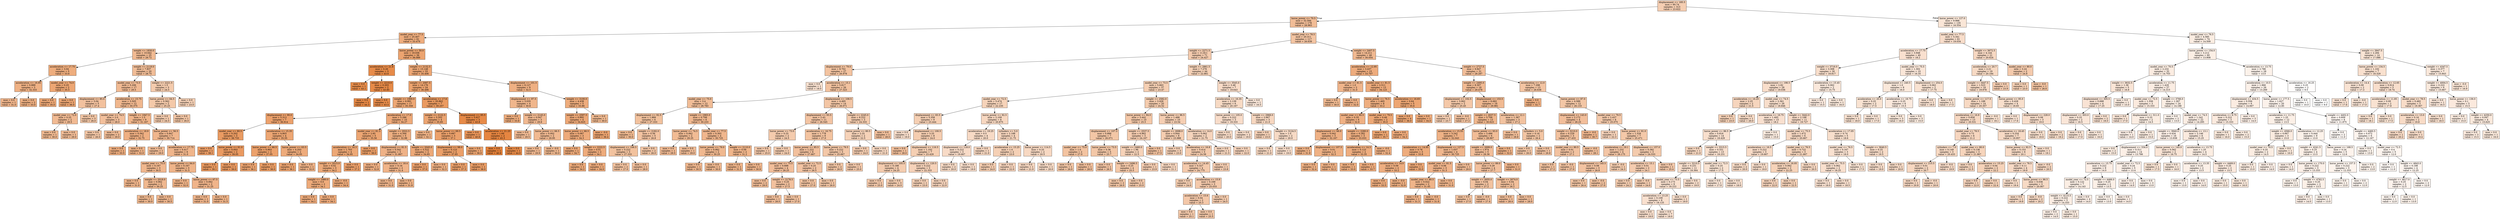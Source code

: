 digraph Tree {
node [shape=box, style="filled", color="black"] ;
0 [label="displacement <= 185.5\nmse = 60.74\nsamples = 313\nvalue = 23.622", fillcolor="#f5ceb2"] ;
1 [label="horse_power <= 70.5\nmse = 32.594\nsamples = 178\nvalue = 28.983", fillcolor="#f1bc96"] ;
0 -> 1 [labeldistance=2.5, labelangle=45, headlabel="True"] ;
2 [label="model_year <= 77.5\nmse = 25.407\nsamples = 61\nvalue = 33.479", fillcolor="#eead7e"] ;
1 -> 2 ;
3 [label="weight <= 1830.0\nmse = 10.642\nsamples = 25\nvalue = 29.72", fillcolor="#f1ba92"] ;
2 -> 3 ;
4 [label="acceleration <= 17.75\nmse = 3.04\nsamples = 5\nvalue = 33.6", fillcolor="#eead7d"] ;
3 -> 4 ;
5 [label="acceleration <= 16.95\nmse = 0.889\nsamples = 3\nvalue = 32.333", fillcolor="#efb184"] ;
4 -> 5 ;
6 [label="mse = 0.0\nsamples = 1\nvalue = 31.0", fillcolor="#f0b58b"] ;
5 -> 6 ;
7 [label="mse = 0.0\nsamples = 2\nvalue = 33.0", fillcolor="#eeaf81"] ;
5 -> 7 ;
8 [label="model_year <= 74.0\nmse = 0.25\nsamples = 2\nvalue = 35.5", fillcolor="#eda673"] ;
4 -> 8 ;
9 [label="mse = 0.0\nsamples = 1\nvalue = 35.0", fillcolor="#eda876"] ;
8 -> 9 ;
10 [label="mse = 0.0\nsamples = 1\nvalue = 36.0", fillcolor="#eca571"] ;
8 -> 10 ;
11 [label="weight <= 2119.0\nmse = 7.837\nsamples = 20\nvalue = 28.75", fillcolor="#f1bd97"] ;
3 -> 11 ;
12 [label="model_year <= 73.5\nmse = 5.206\nsamples = 17\nvalue = 29.5", fillcolor="#f1ba93"] ;
11 -> 12 ;
13 [label="displacement <= 85.0\nmse = 3.04\nsamples = 5\nvalue = 27.4", fillcolor="#f2c19e"] ;
12 -> 13 ;
14 [label="model_year <= 72.0\nmse = 0.25\nsamples = 2\nvalue = 29.5", fillcolor="#f1ba93"] ;
13 -> 14 ;
15 [label="mse = 0.0\nsamples = 1\nvalue = 30.0", fillcolor="#f0b990"] ;
14 -> 15 ;
16 [label="mse = 0.0\nsamples = 1\nvalue = 29.0", fillcolor="#f1bc96"] ;
14 -> 16 ;
17 [label="mse = 0.0\nsamples = 3\nvalue = 26.0", fillcolor="#f3c6a5"] ;
13 -> 17 ;
18 [label="acceleration <= 15.75\nmse = 3.505\nsamples = 12\nvalue = 30.375", fillcolor="#f0b78e"] ;
12 -> 18 ;
19 [label="model_year <= 74.5\nmse = 2.0\nsamples = 3\nvalue = 28.0", fillcolor="#f2bf9b"] ;
18 -> 19 ;
20 [label="mse = 0.0\nsamples = 1\nvalue = 26.0", fillcolor="#f3c6a5"] ;
19 -> 20 ;
21 [label="mse = 0.0\nsamples = 2\nvalue = 29.0", fillcolor="#f1bc96"] ;
19 -> 21 ;
22 [label="weight <= 1947.5\nmse = 1.5\nsamples = 9\nvalue = 31.167", fillcolor="#f0b58a"] ;
18 -> 22 ;
23 [label="acceleration <= 18.9\nmse = 0.562\nsamples = 2\nvalue = 32.75", fillcolor="#efaf82"] ;
22 -> 23 ;
24 [label="mse = 0.0\nsamples = 1\nvalue = 33.5", fillcolor="#eead7e"] ;
23 -> 24 ;
25 [label="mse = 0.0\nsamples = 1\nvalue = 32.0", fillcolor="#efb286"] ;
23 -> 25 ;
26 [label="horse_power <= 56.5\nmse = 0.847\nsamples = 7\nvalue = 30.714", fillcolor="#f0b68d"] ;
22 -> 26 ;
27 [label="mse = 0.0\nsamples = 1\nvalue = 29.0", fillcolor="#f1bc96"] ;
26 -> 27 ;
28 [label="acceleration <= 17.75\nmse = 0.417\nsamples = 6\nvalue = 31.0", fillcolor="#f0b58b"] ;
26 -> 28 ;
29 [label="model_year <= 75.5\nmse = 0.167\nsamples = 3\nvalue = 30.5", fillcolor="#f0b78e"] ;
28 -> 29 ;
30 [label="mse = 0.0\nsamples = 1\nvalue = 31.0", fillcolor="#f0b58b"] ;
29 -> 30 ;
31 [label="weight <= 2018.0\nmse = 0.062\nsamples = 2\nvalue = 30.25", fillcolor="#f0b88f"] ;
29 -> 31 ;
32 [label="mse = 0.0\nsamples = 1\nvalue = 30.0", fillcolor="#f0b990"] ;
31 -> 32 ;
33 [label="mse = 0.0\nsamples = 1\nvalue = 30.5", fillcolor="#f0b78e"] ;
31 -> 33 ;
34 [label="horse_power <= 64.0\nmse = 0.167\nsamples = 3\nvalue = 31.5", fillcolor="#efb489"] ;
28 -> 34 ;
35 [label="mse = 0.0\nsamples = 1\nvalue = 32.0", fillcolor="#efb286"] ;
34 -> 35 ;
36 [label="horse_power <= 67.5\nmse = 0.062\nsamples = 2\nvalue = 31.25", fillcolor="#f0b48a"] ;
34 -> 36 ;
37 [label="mse = 0.0\nsamples = 1\nvalue = 31.0", fillcolor="#f0b58b"] ;
36 -> 37 ;
38 [label="mse = 0.0\nsamples = 1\nvalue = 31.5", fillcolor="#efb489"] ;
36 -> 38 ;
39 [label="weight <= 2221.5\nmse = 1.5\nsamples = 3\nvalue = 24.5", fillcolor="#f4cbad"] ;
11 -> 39 ;
40 [label="horse_power <= 64.5\nmse = 0.562\nsamples = 2\nvalue = 25.25", fillcolor="#f4c9a9"] ;
39 -> 40 ;
41 [label="mse = 0.0\nsamples = 1\nvalue = 24.5", fillcolor="#f4cbad"] ;
40 -> 41 ;
42 [label="mse = 0.0\nsamples = 1\nvalue = 26.0", fillcolor="#f3c6a5"] ;
40 -> 42 ;
43 [label="mse = 0.0\nsamples = 1\nvalue = 23.0", fillcolor="#f5d0b5"] ;
39 -> 43 ;
44 [label="horse_power <= 50.0\nmse = 19.036\nsamples = 36\nvalue = 36.089", fillcolor="#eca470"] ;
2 -> 44 ;
45 [label="acceleration <= 21.6\nmse = 0.26\nsamples = 3\nvalue = 43.6", fillcolor="#e78b49"] ;
44 -> 45 ;
46 [label="mse = 0.0\nsamples = 1\nvalue = 43.1", fillcolor="#e78d4b"] ;
45 -> 46 ;
47 [label="weight <= 2210.0\nmse = 0.203\nsamples = 2\nvalue = 43.85", fillcolor="#e78a47"] ;
45 -> 47 ;
48 [label="mse = 0.0\nsamples = 1\nvalue = 44.3", fillcolor="#e78945"] ;
47 -> 48 ;
49 [label="mse = 0.0\nsamples = 1\nvalue = 43.4", fillcolor="#e78c4a"] ;
47 -> 49 ;
50 [label="weight <= 2132.5\nmse = 15.148\nsamples = 33\nvalue = 35.406", fillcolor="#eda774"] ;
44 -> 50 ;
51 [label="weight <= 2087.5\nmse = 14.176\nsamples = 24\nvalue = 36.496", fillcolor="#eca36e"] ;
50 -> 51 ;
52 [label="weight <= 1969.0\nmse = 6.991\nsamples = 17\nvalue = 35.359", fillcolor="#eda774"] ;
51 -> 52 ;
53 [label="displacement <= 90.0\nmse = 5.313\nsamples = 7\nvalue = 36.914", fillcolor="#eca16c"] ;
52 -> 53 ;
54 [label="model_year <= 80.5\nmse = 0.202\nsamples = 3\nvalue = 38.733", fillcolor="#ea9b62"] ;
53 -> 54 ;
55 [label="mse = 0.0\nsamples = 1\nvalue = 38.1", fillcolor="#eb9d66"] ;
54 -> 55 ;
56 [label="horse_power <= 61.0\nmse = 0.003\nsamples = 2\nvalue = 39.05", fillcolor="#ea9a61"] ;
54 -> 56 ;
57 [label="mse = 0.0\nsamples = 1\nvalue = 39.1", fillcolor="#ea9a60"] ;
56 -> 57 ;
58 [label="mse = 0.0\nsamples = 1\nvalue = 39.0", fillcolor="#ea9a61"] ;
56 -> 58 ;
59 [label="acceleration <= 15.35\nmse = 4.803\nsamples = 4\nvalue = 35.55", fillcolor="#eda673"] ;
53 -> 59 ;
60 [label="horse_power <= 66.5\nmse = 0.903\nsamples = 2\nvalue = 37.05", fillcolor="#eca16b"] ;
59 -> 60 ;
61 [label="mse = 0.0\nsamples = 1\nvalue = 36.1", fillcolor="#eca470"] ;
60 -> 61 ;
62 [label="mse = 0.0\nsamples = 1\nvalue = 38.0", fillcolor="#eb9e66"] ;
60 -> 62 ;
63 [label="horse_power <= 63.5\nmse = 4.203\nsamples = 2\nvalue = 34.05", fillcolor="#eeab7b"] ;
59 -> 63 ;
64 [label="mse = 0.0\nsamples = 1\nvalue = 36.1", fillcolor="#eca470"] ;
63 -> 64 ;
65 [label="mse = 0.0\nsamples = 1\nvalue = 32.0", fillcolor="#efb286"] ;
63 -> 65 ;
66 [label="acceleration <= 17.0\nmse = 5.286\nsamples = 10\nvalue = 34.27", fillcolor="#eeaa7a"] ;
52 -> 66 ;
67 [label="model_year <= 81.5\nmse = 2.85\nsamples = 5\nvalue = 35.56", fillcolor="#eda673"] ;
66 -> 67 ;
68 [label="acceleration <= 16.3\nmse = 1.703\nsamples = 4\nvalue = 34.95", fillcolor="#eda876"] ;
67 -> 68 ;
69 [label="weight <= 2015.0\nmse = 0.02\nsamples = 3\nvalue = 34.2", fillcolor="#eeab7a"] ;
68 -> 69 ;
70 [label="weight <= 1980.0\nmse = 0.0\nsamples = 2\nvalue = 34.1", fillcolor="#eeab7b"] ;
69 -> 70 ;
71 [label="mse = 0.0\nsamples = 1\nvalue = 34.1", fillcolor="#eeab7b"] ;
70 -> 71 ;
72 [label="mse = 0.0\nsamples = 1\nvalue = 34.1", fillcolor="#eeab7b"] ;
70 -> 72 ;
73 [label="mse = -0.0\nsamples = 1\nvalue = 34.4", fillcolor="#edaa79"] ;
69 -> 73 ;
74 [label="mse = 0.0\nsamples = 1\nvalue = 37.2", fillcolor="#eca06a"] ;
68 -> 74 ;
75 [label="mse = 0.0\nsamples = 1\nvalue = 38.0", fillcolor="#eb9e66"] ;
67 -> 75 ;
76 [label="weight <= 2022.5\nmse = 4.394\nsamples = 5\nvalue = 32.98", fillcolor="#eeaf81"] ;
66 -> 76 ;
77 [label="displacement <= 81.5\nmse = 0.542\nsamples = 3\nvalue = 31.867", fillcolor="#efb287"] ;
76 -> 77 ;
78 [label="mse = 0.0\nsamples = 1\nvalue = 32.8", fillcolor="#efaf82"] ;
77 -> 78 ;
79 [label="acceleration <= 18.4\nmse = 0.16\nsamples = 2\nvalue = 31.4", fillcolor="#f0b489"] ;
77 -> 79 ;
80 [label="mse = 0.0\nsamples = 1\nvalue = 31.0", fillcolor="#f0b58b"] ;
79 -> 80 ;
81 [label="mse = 0.0\nsamples = 1\nvalue = 31.8", fillcolor="#efb387"] ;
79 -> 81 ;
82 [label="weight <= 2045.0\nmse = 5.522\nsamples = 2\nvalue = 34.65", fillcolor="#eda978"] ;
76 -> 82 ;
83 [label="mse = 0.0\nsamples = 1\nvalue = 37.0", fillcolor="#eca16c"] ;
82 -> 83 ;
84 [label="mse = 0.0\nsamples = 1\nvalue = 32.3", fillcolor="#efb184"] ;
82 -> 84 ;
85 [label="acceleration <= 17.6\nmse = 20.862\nsamples = 7\nvalue = 39.257", fillcolor="#ea9a60"] ;
51 -> 85 ;
86 [label="weight <= 2122.5\nmse = 5.202\nsamples = 4\nvalue = 35.85", fillcolor="#eca572"] ;
85 -> 86 ;
87 [label="mse = 0.0\nsamples = 1\nvalue = 32.1", fillcolor="#efb285"] ;
86 -> 87 ;
88 [label="horse_power <= 69.5\nmse = 0.687\nsamples = 3\nvalue = 37.1", fillcolor="#eca16b"] ;
86 -> 88 ;
89 [label="displacement <= 98.0\nmse = 0.123\nsamples = 2\nvalue = 37.65", fillcolor="#eb9f68"] ;
88 -> 89 ;
90 [label="mse = 0.0\nsamples = 1\nvalue = 37.3", fillcolor="#eba06a"] ;
89 -> 90 ;
91 [label="mse = 0.0\nsamples = 1\nvalue = 38.0", fillcolor="#eb9e66"] ;
89 -> 91 ;
92 [label="mse = 0.0\nsamples = 1\nvalue = 36.0", fillcolor="#eca571"] ;
88 -> 92 ;
93 [label="displacement <= 85.5\nmse = 5.627\nsamples = 3\nvalue = 43.8", fillcolor="#e78a48"] ;
85 -> 93 ;
94 [label="mse = 0.0\nsamples = 1\nvalue = 40.8", fillcolor="#e99458"] ;
93 -> 94 ;
95 [label="acceleration <= 21.25\nmse = 1.69\nsamples = 2\nvalue = 45.3", fillcolor="#e68540"] ;
93 -> 95 ;
96 [label="mse = 0.0\nsamples = 1\nvalue = 46.6", fillcolor="#e58139"] ;
95 -> 96 ;
97 [label="mse = 0.0\nsamples = 1\nvalue = 44.0", fillcolor="#e78a47"] ;
95 -> 97 ;
98 [label="displacement <= 101.5\nmse = 6.127\nsamples = 9\nvalue = 32.5", fillcolor="#efb083"] ;
50 -> 98 ;
99 [label="displacement <= 97.5\nmse = 3.035\nsamples = 4\nvalue = 30.8", fillcolor="#f0b68c"] ;
98 -> 99 ;
100 [label="mse = 0.0\nsamples = 1\nvalue = 33.8", fillcolor="#eeac7c"] ;
99 -> 100 ;
101 [label="weight <= 2145.0\nmse = 0.047\nsamples = 3\nvalue = 29.8", fillcolor="#f1b991"] ;
99 -> 101 ;
102 [label="mse = 0.0\nsamples = 1\nvalue = 29.5", fillcolor="#f1ba93"] ;
101 -> 102 ;
103 [label="horse_power <= 66.5\nmse = 0.002\nsamples = 2\nvalue = 29.95", fillcolor="#f1b991"] ;
101 -> 103 ;
104 [label="mse = 0.0\nsamples = 1\nvalue = 29.9", fillcolor="#f1b991"] ;
103 -> 104 ;
105 [label="mse = -0.0\nsamples = 1\nvalue = 30.0", fillcolor="#f0b990"] ;
103 -> 105 ;
106 [label="weight <= 3100.0\nmse = 4.438\nsamples = 5\nvalue = 33.86", fillcolor="#eeac7c"] ;
98 -> 106 ;
107 [label="weight <= 2597.5\nmse = 0.892\nsamples = 4\nvalue = 34.825", fillcolor="#eda877"] ;
106 -> 107 ;
108 [label="horse_power <= 66.5\nmse = 0.087\nsamples = 3\nvalue = 34.3", fillcolor="#eeaa7a"] ;
107 -> 108 ;
109 [label="mse = 0.0\nsamples = 1\nvalue = 34.7", fillcolor="#eda978"] ;
108 -> 109 ;
110 [label="weight <= 2222.5\nmse = 0.01\nsamples = 2\nvalue = 34.1", fillcolor="#eeab7b"] ;
108 -> 110 ;
111 [label="mse = 0.0\nsamples = 1\nvalue = 34.2", fillcolor="#eeab7a"] ;
110 -> 111 ;
112 [label="mse = 0.0\nsamples = 1\nvalue = 34.0", fillcolor="#eeab7b"] ;
110 -> 112 ;
113 [label="mse = -0.0\nsamples = 1\nvalue = 36.4", fillcolor="#eca36f"] ;
107 -> 113 ;
114 [label="mse = 0.0\nsamples = 1\nvalue = 30.0", fillcolor="#f0b990"] ;
106 -> 114 ;
115 [label="model_year <= 78.5\nmse = 20.311\nsamples = 117\nvalue = 26.639", fillcolor="#f3c4a2"] ;
1 -> 115 ;
116 [label="weight <= 2271.5\nmse = 11.811\nsamples = 71\nvalue = 24.427", fillcolor="#f4cbae"] ;
115 -> 116 ;
117 [label="displacement <= 79.0\nmse = 8.702\nsamples = 27\nvalue = 26.978", fillcolor="#f3c3a0"] ;
116 -> 117 ;
118 [label="mse = 0.0\nsamples = 1\nvalue = 18.0", fillcolor="#f9e1d0"] ;
117 -> 118 ;
119 [label="acceleration <= 15.1\nmse = 5.817\nsamples = 26\nvalue = 27.323", fillcolor="#f2c29f"] ;
117 -> 119 ;
120 [label="model_year <= 75.0\nmse = 3.4\nsamples = 12\nvalue = 28.783", fillcolor="#f1bd97"] ;
119 -> 120 ;
121 [label="displacement <= 92.5\nmse = 1.889\nsamples = 6\nvalue = 27.333", fillcolor="#f2c29e"] ;
120 -> 121 ;
122 [label="mse = 0.0\nsamples = 1\nvalue = 30.0", fillcolor="#f0b990"] ;
121 -> 122 ;
123 [label="weight <= 2182.0\nmse = 0.56\nsamples = 5\nvalue = 26.8", fillcolor="#f3c3a1"] ;
121 -> 123 ;
124 [label="displacement <= 106.5\nmse = 0.222\nsamples = 3\nvalue = 27.333", fillcolor="#f2c29e"] ;
123 -> 124 ;
125 [label="mse = 0.0\nsamples = 2\nvalue = 27.0", fillcolor="#f3c3a0"] ;
124 -> 125 ;
126 [label="mse = 0.0\nsamples = 1\nvalue = 28.0", fillcolor="#f2bf9b"] ;
124 -> 126 ;
127 [label="mse = 0.0\nsamples = 2\nvalue = 26.0", fillcolor="#f3c6a5"] ;
123 -> 127 ;
128 [label="weight <= 1965.0\nmse = 0.706\nsamples = 6\nvalue = 30.233", fillcolor="#f0b88f"] ;
120 -> 128 ;
129 [label="horse_power <= 74.5\nmse = 0.062\nsamples = 2\nvalue = 29.25", fillcolor="#f1bb94"] ;
128 -> 129 ;
130 [label="mse = 0.0\nsamples = 1\nvalue = 29.5", fillcolor="#f1ba93"] ;
129 -> 130 ;
131 [label="mse = 0.0\nsamples = 1\nvalue = 29.0", fillcolor="#f1bc96"] ;
129 -> 131 ;
132 [label="model_year <= 77.5\nmse = 0.302\nsamples = 4\nvalue = 30.725", fillcolor="#f0b68d"] ;
128 -> 132 ;
133 [label="horse_power <= 79.0\nmse = 0.062\nsamples = 2\nvalue = 30.25", fillcolor="#f0b88f"] ;
132 -> 133 ;
134 [label="mse = 0.0\nsamples = 1\nvalue = 30.5", fillcolor="#f0b78e"] ;
133 -> 134 ;
135 [label="mse = 0.0\nsamples = 1\nvalue = 30.0", fillcolor="#f0b990"] ;
133 -> 135 ;
136 [label="weight <= 2110.0\nmse = 0.09\nsamples = 2\nvalue = 31.2", fillcolor="#f0b58a"] ;
132 -> 136 ;
137 [label="mse = 0.0\nsamples = 1\nvalue = 31.5", fillcolor="#efb489"] ;
136 -> 137 ;
138 [label="mse = 0.0\nsamples = 1\nvalue = 30.9", fillcolor="#f0b68c"] ;
136 -> 138 ;
139 [label="displacement <= 108.5\nmse = 4.495\nsamples = 14\nvalue = 26.071", fillcolor="#f3c6a5"] ;
119 -> 139 ;
140 [label="displacement <= 93.5\nmse = 2.43\nsamples = 11\nvalue = 26.545", fillcolor="#f3c4a3"] ;
139 -> 140 ;
141 [label="horse_power <= 73.0\nmse = 0.25\nsamples = 2\nvalue = 24.5", fillcolor="#f4cbad"] ;
140 -> 141 ;
142 [label="mse = 0.0\nsamples = 1\nvalue = 25.0", fillcolor="#f4c9ab"] ;
141 -> 142 ;
143 [label="mse = 0.0\nsamples = 1\nvalue = 24.0", fillcolor="#f5cdb0"] ;
141 -> 143 ;
144 [label="acceleration <= 16.75\nmse = 1.778\nsamples = 9\nvalue = 27.0", fillcolor="#f3c3a0"] ;
140 -> 144 ;
145 [label="horse_power <= 85.5\nmse = 1.222\nsamples = 6\nvalue = 27.667", fillcolor="#f2c09d"] ;
144 -> 145 ;
146 [label="model_year <= 75.5\nmse = 0.688\nsamples = 4\nvalue = 28.25", fillcolor="#f2be9a"] ;
145 -> 146 ;
147 [label="mse = 0.0\nsamples = 2\nvalue = 29.0", fillcolor="#f1bc96"] ;
146 -> 147 ;
148 [label="weight <= 2178.5\nmse = 0.25\nsamples = 2\nvalue = 27.5", fillcolor="#f2c19e"] ;
146 -> 148 ;
149 [label="mse = 0.0\nsamples = 1\nvalue = 28.0", fillcolor="#f2bf9b"] ;
148 -> 149 ;
150 [label="mse = 0.0\nsamples = 1\nvalue = 27.0", fillcolor="#f3c3a0"] ;
148 -> 150 ;
151 [label="model_year <= 72.5\nmse = 0.25\nsamples = 2\nvalue = 26.5", fillcolor="#f3c4a3"] ;
145 -> 151 ;
152 [label="mse = 0.0\nsamples = 1\nvalue = 27.0", fillcolor="#f3c3a0"] ;
151 -> 152 ;
153 [label="mse = 0.0\nsamples = 1\nvalue = 26.0", fillcolor="#f3c6a5"] ;
151 -> 153 ;
154 [label="horse_power <= 79.5\nmse = 0.222\nsamples = 3\nvalue = 25.667", fillcolor="#f3c7a7"] ;
144 -> 154 ;
155 [label="mse = 0.0\nsamples = 2\nvalue = 26.0", fillcolor="#f3c6a5"] ;
154 -> 155 ;
156 [label="mse = 0.0\nsamples = 1\nvalue = 25.0", fillcolor="#f4c9ab"] ;
154 -> 156 ;
157 [label="weight <= 2245.0\nmse = 8.222\nsamples = 3\nvalue = 24.333", fillcolor="#f4ccae"] ;
139 -> 157 ;
158 [label="horse_power <= 80.5\nmse = 2.25\nsamples = 2\nvalue = 22.5", fillcolor="#f6d2b8"] ;
157 -> 158 ;
159 [label="mse = 0.0\nsamples = 1\nvalue = 24.0", fillcolor="#f5cdb0"] ;
158 -> 159 ;
160 [label="mse = 0.0\nsamples = 1\nvalue = 21.0", fillcolor="#f7d7c0"] ;
158 -> 160 ;
161 [label="mse = 0.0\nsamples = 1\nvalue = 28.0", fillcolor="#f2bf9b"] ;
157 -> 161 ;
162 [label="weight <= 2861.5\nmse = 7.276\nsamples = 44\nvalue = 22.861", fillcolor="#f5d1b6"] ;
116 -> 162 ;
163 [label="model_year <= 73.5\nmse = 5.663\nsamples = 37\nvalue = 23.47", fillcolor="#f5cfb3"] ;
162 -> 163 ;
164 [label="model_year <= 72.5\nmse = 5.474\nsamples = 17\nvalue = 22.235", fillcolor="#f6d3b9"] ;
163 -> 164 ;
165 [label="displacement <= 83.5\nmse = 5.358\nsamples = 9\nvalue = 23.444", fillcolor="#f5cfb3"] ;
164 -> 165 ;
166 [label="mse = 0.0\nsamples = 1\nvalue = 19.0", fillcolor="#f8ddca"] ;
165 -> 166 ;
167 [label="displacement <= 100.5\nmse = 3.25\nsamples = 8\nvalue = 24.0", fillcolor="#f5cdb0"] ;
165 -> 167 ;
168 [label="mse = 0.0\nsamples = 1\nvalue = 28.0", fillcolor="#f2bf9b"] ;
167 -> 168 ;
169 [label="displacement <= 116.5\nmse = 1.102\nsamples = 7\nvalue = 23.429", fillcolor="#f5cfb3"] ;
167 -> 169 ;
170 [label="displacement <= 105.5\nmse = 0.188\nsamples = 4\nvalue = 24.25", fillcolor="#f4ccaf"] ;
169 -> 170 ;
171 [label="mse = 0.0\nsamples = 1\nvalue = 25.0", fillcolor="#f4c9ab"] ;
170 -> 171 ;
172 [label="mse = 0.0\nsamples = 3\nvalue = 24.0", fillcolor="#f5cdb0"] ;
170 -> 172 ;
173 [label="displacement <= 120.5\nmse = 0.222\nsamples = 3\nvalue = 22.333", fillcolor="#f6d2b9"] ;
169 -> 173 ;
174 [label="mse = 0.0\nsamples = 1\nvalue = 23.0", fillcolor="#f5d0b5"] ;
173 -> 174 ;
175 [label="mse = 0.0\nsamples = 2\nvalue = 22.0", fillcolor="#f6d3bb"] ;
173 -> 175 ;
176 [label="horse_power <= 92.5\nmse = 2.109\nsamples = 8\nvalue = 20.875", fillcolor="#f7d7c0"] ;
164 -> 176 ;
177 [label="acceleration <= 19.25\nmse = 0.5\nsamples = 4\nvalue = 20.0", fillcolor="#f7dac5"] ;
176 -> 177 ;
178 [label="displacement <= 118.0\nmse = 0.222\nsamples = 3\nvalue = 19.667", fillcolor="#f8dbc7"] ;
177 -> 178 ;
179 [label="mse = 0.0\nsamples = 2\nvalue = 20.0", fillcolor="#f7dac5"] ;
178 -> 179 ;
180 [label="mse = 0.0\nsamples = 1\nvalue = 19.0", fillcolor="#f8ddca"] ;
178 -> 180 ;
181 [label="mse = 0.0\nsamples = 1\nvalue = 21.0", fillcolor="#f7d7c0"] ;
177 -> 181 ;
182 [label="cylinders <= 5.0\nmse = 2.188\nsamples = 4\nvalue = 21.75", fillcolor="#f6d4bc"] ;
176 -> 182 ;
183 [label="acceleration <= 15.25\nmse = 1.0\nsamples = 2\nvalue = 23.0", fillcolor="#f5d0b5"] ;
182 -> 183 ;
184 [label="mse = 0.0\nsamples = 1\nvalue = 24.0", fillcolor="#f5cdb0"] ;
183 -> 184 ;
185 [label="mse = 0.0\nsamples = 1\nvalue = 22.0", fillcolor="#f6d3bb"] ;
183 -> 185 ;
186 [label="horse_power <= 114.5\nmse = 0.25\nsamples = 2\nvalue = 20.5", fillcolor="#f7d8c2"] ;
182 -> 186 ;
187 [label="mse = 0.0\nsamples = 1\nvalue = 21.0", fillcolor="#f7d7c0"] ;
186 -> 187 ;
188 [label="mse = 0.0\nsamples = 1\nvalue = 20.0", fillcolor="#f7dac5"] ;
186 -> 188 ;
189 [label="weight <= 2582.0\nmse = 3.426\nsamples = 20\nvalue = 24.52", fillcolor="#f4cbad"] ;
163 -> 189 ;
190 [label="horse_power <= 94.0\nmse = 3.442\nsamples = 10\nvalue = 25.5", fillcolor="#f4c8a8"] ;
189 -> 190 ;
191 [label="displacement <= 107.5\nmse = 0.888\nsamples = 7\nvalue = 26.071", fillcolor="#f3c6a5"] ;
190 -> 191 ;
192 [label="model_year <= 75.0\nmse = 1.0\nsamples = 2\nvalue = 27.0", fillcolor="#f3c3a0"] ;
191 -> 192 ;
193 [label="mse = 0.0\nsamples = 1\nvalue = 26.0", fillcolor="#f3c6a5"] ;
192 -> 193 ;
194 [label="mse = 0.0\nsamples = 1\nvalue = 28.0", fillcolor="#f2bf9b"] ;
192 -> 194 ;
195 [label="horse_power <= 73.5\nmse = 0.36\nsamples = 5\nvalue = 25.7", fillcolor="#f3c7a7"] ;
191 -> 195 ;
196 [label="mse = 0.0\nsamples = 1\nvalue = 26.5", fillcolor="#f3c4a3"] ;
195 -> 196 ;
197 [label="weight <= 2496.5\nmse = 0.25\nsamples = 4\nvalue = 25.5", fillcolor="#f4c8a8"] ;
195 -> 197 ;
198 [label="mse = 0.0\nsamples = 2\nvalue = 26.0", fillcolor="#f3c6a5"] ;
197 -> 198 ;
199 [label="mse = 0.0\nsamples = 2\nvalue = 25.0", fillcolor="#f4c9ab"] ;
197 -> 199 ;
200 [label="weight <= 2537.5\nmse = 6.862\nsamples = 3\nvalue = 24.167", fillcolor="#f5ccaf"] ;
190 -> 200 ;
201 [label="weight <= 2460.0\nmse = 1.96\nsamples = 2\nvalue = 22.5", fillcolor="#f6d2b8"] ;
200 -> 201 ;
202 [label="mse = 0.0\nsamples = 1\nvalue = 23.9", fillcolor="#f5cdb1"] ;
201 -> 202 ;
203 [label="mse = 0.0\nsamples = 1\nvalue = 21.1", fillcolor="#f7d6bf"] ;
201 -> 203 ;
204 [label="mse = 0.0\nsamples = 1\nvalue = 27.5", fillcolor="#f2c19e"] ;
200 -> 204 ;
205 [label="horse_power <= 96.5\nmse = 1.488\nsamples = 10\nvalue = 23.54", fillcolor="#f5ceb2"] ;
189 -> 205 ;
206 [label="weight <= 2698.0\nmse = 0.844\nsamples = 8\nvalue = 23.988", fillcolor="#f5cdb0"] ;
205 -> 206 ;
207 [label="mse = 0.0\nsamples = 3\nvalue = 23.0", fillcolor="#f5d0b5"] ;
206 -> 207 ;
208 [label="acceleration <= 16.8\nmse = 0.414\nsamples = 5\nvalue = 24.58", fillcolor="#f4cbad"] ;
206 -> 208 ;
209 [label="acceleration <= 14.45\nmse = 0.327\nsamples = 4\nvalue = 24.775", fillcolor="#f4caac"] ;
208 -> 209 ;
210 [label="mse = 0.0\nsamples = 1\nvalue = 24.0", fillcolor="#f5cdb0"] ;
209 -> 210 ;
211 [label="acceleration <= 15.9\nmse = 0.169\nsamples = 3\nvalue = 25.033", fillcolor="#f4c9ab"] ;
209 -> 211 ;
212 [label="acceleration <= 15.6\nmse = 0.04\nsamples = 2\nvalue = 25.3", fillcolor="#f4c8a9"] ;
211 -> 212 ;
213 [label="mse = 0.0\nsamples = 1\nvalue = 25.1", fillcolor="#f4c9aa"] ;
212 -> 213 ;
214 [label="mse = 0.0\nsamples = 1\nvalue = 25.5", fillcolor="#f4c8a8"] ;
212 -> 214 ;
215 [label="mse = 0.0\nsamples = 1\nvalue = 24.5", fillcolor="#f4cbad"] ;
211 -> 215 ;
216 [label="mse = 0.0\nsamples = 1\nvalue = 23.8", fillcolor="#f5cdb1"] ;
208 -> 216 ;
217 [label="acceleration <= 14.0\nmse = 0.062\nsamples = 2\nvalue = 21.75", fillcolor="#f6d4bc"] ;
205 -> 217 ;
218 [label="mse = 0.0\nsamples = 1\nvalue = 21.5", fillcolor="#f6d5bd"] ;
217 -> 218 ;
219 [label="mse = 0.0\nsamples = 1\nvalue = 22.0", fillcolor="#f6d3bb"] ;
217 -> 219 ;
220 [label="weight <= 3545.0\nmse = 3.48\nsamples = 7\nvalue = 19.643", fillcolor="#f8dbc7"] ;
162 -> 220 ;
221 [label="acceleration <= 16.35\nmse = 2.139\nsamples = 6\nvalue = 20.167", fillcolor="#f7dac4"] ;
220 -> 221 ;
222 [label="horse_power <= 105.0\nmse = 0.222\nsamples = 3\nvalue = 19.333", fillcolor="#f8dcc9"] ;
221 -> 222 ;
223 [label="mse = 0.0\nsamples = 1\nvalue = 20.0", fillcolor="#f7dac5"] ;
222 -> 223 ;
224 [label="mse = 0.0\nsamples = 2\nvalue = 19.0", fillcolor="#f8ddca"] ;
222 -> 224 ;
225 [label="weight <= 2968.0\nmse = 2.667\nsamples = 3\nvalue = 21.0", fillcolor="#f7d7c0"] ;
221 -> 225 ;
226 [label="mse = 0.0\nsamples = 1\nvalue = 23.0", fillcolor="#f5d0b5"] ;
225 -> 226 ;
227 [label="weight <= 3124.5\nmse = 1.0\nsamples = 2\nvalue = 20.0", fillcolor="#f7dac5"] ;
225 -> 227 ;
228 [label="mse = 0.0\nsamples = 1\nvalue = 21.0", fillcolor="#f7d7c0"] ;
227 -> 228 ;
229 [label="mse = 0.0\nsamples = 1\nvalue = 19.0", fillcolor="#f8ddca"] ;
227 -> 229 ;
230 [label="mse = 0.0\nsamples = 1\nvalue = 16.5", fillcolor="#fae6d8"] ;
220 -> 230 ;
231 [label="weight <= 2407.5\nmse = 14.211\nsamples = 46\nvalue = 30.054", fillcolor="#f0b890"] ;
115 -> 231 ;
232 [label="acceleration <= 12.95\nmse = 3.437\nsamples = 15\nvalue = 33.707", fillcolor="#eeac7d"] ;
231 -> 232 ;
233 [label="model_year <= 81.5\nmse = 1.0\nsamples = 2\nvalue = 31.0", fillcolor="#f0b58b"] ;
232 -> 233 ;
234 [label="mse = 0.0\nsamples = 1\nvalue = 30.0", fillcolor="#f0b990"] ;
233 -> 234 ;
235 [label="mse = 0.0\nsamples = 1\nvalue = 32.0", fillcolor="#efb286"] ;
233 -> 235 ;
236 [label="model_year <= 81.5\nmse = 2.511\nsamples = 13\nvalue = 34.123", fillcolor="#eeab7b"] ;
232 -> 236 ;
237 [label="horse_power <= 76.5\nmse = 1.465\nsamples = 8\nvalue = 33.2", fillcolor="#eeae80"] ;
236 -> 237 ;
238 [label="model_year <= 80.5\nmse = 0.35\nsamples = 6\nvalue = 32.6", fillcolor="#efb083"] ;
237 -> 238 ;
239 [label="displacement <= 98.0\nmse = 0.042\nsamples = 3\nvalue = 32.167", fillcolor="#efb185"] ;
238 -> 239 ;
240 [label="mse = 0.0\nsamples = 1\nvalue = 31.9", fillcolor="#efb286"] ;
239 -> 240 ;
241 [label="displacement <= 107.5\nmse = 0.01\nsamples = 2\nvalue = 32.3", fillcolor="#efb184"] ;
239 -> 241 ;
242 [label="mse = 0.0\nsamples = 1\nvalue = 32.4", fillcolor="#efb184"] ;
241 -> 242 ;
243 [label="mse = 0.0\nsamples = 1\nvalue = 32.2", fillcolor="#efb185"] ;
241 -> 243 ;
244 [label="weight <= 2280.0\nmse = 0.282\nsamples = 3\nvalue = 33.033", fillcolor="#eeae80"] ;
238 -> 244 ;
245 [label="acceleration <= 14.3\nmse = 0.123\nsamples = 2\nvalue = 33.35", fillcolor="#eead7f"] ;
244 -> 245 ;
246 [label="mse = 0.0\nsamples = 1\nvalue = 33.0", fillcolor="#eeaf81"] ;
245 -> 246 ;
247 [label="mse = 0.0\nsamples = 1\nvalue = 33.7", fillcolor="#eeac7d"] ;
245 -> 247 ;
248 [label="mse = -0.0\nsamples = 1\nvalue = 32.4", fillcolor="#efb184"] ;
244 -> 248 ;
249 [label="model_year <= 79.5\nmse = 0.49\nsamples = 2\nvalue = 35.0", fillcolor="#eda876"] ;
237 -> 249 ;
250 [label="mse = 0.0\nsamples = 1\nvalue = 35.7", fillcolor="#eda672"] ;
249 -> 250 ;
251 [label="mse = 0.0\nsamples = 1\nvalue = 34.3", fillcolor="#eeaa7a"] ;
249 -> 251 ;
252 [label="acceleration <= 16.65\nmse = 0.64\nsamples = 5\nvalue = 35.6", fillcolor="#eda673"] ;
236 -> 252 ;
253 [label="mse = 0.0\nsamples = 4\nvalue = 36.0", fillcolor="#eca571"] ;
252 -> 253 ;
254 [label="mse = 0.0\nsamples = 1\nvalue = 34.0", fillcolor="#eeab7b"] ;
252 -> 254 ;
255 [label="weight <= 2727.5\nmse = 9.847\nsamples = 31\nvalue = 28.287", fillcolor="#f2be99"] ;
231 -> 255 ;
256 [label="weight <= 2495.0\nmse = 8.307\nsamples = 18\nvalue = 29.478", fillcolor="#f1ba93"] ;
255 -> 256 ;
257 [label="displacement <= 102.5\nmse = 3.062\nsamples = 2\nvalue = 25.45", fillcolor="#f4c8a8"] ;
256 -> 257 ;
258 [label="mse = 0.0\nsamples = 1\nvalue = 23.7", fillcolor="#f5ceb2"] ;
257 -> 258 ;
259 [label="mse = -0.0\nsamples = 1\nvalue = 27.2", fillcolor="#f2c29f"] ;
257 -> 259 ;
260 [label="displacement <= 153.5\nmse = 6.682\nsamples = 16\nvalue = 29.981", fillcolor="#f0b991"] ;
256 -> 260 ;
261 [label="weight <= 2637.5\nmse = 5.706\nsamples = 13\nvalue = 30.623", fillcolor="#f0b78d"] ;
260 -> 261 ;
262 [label="acceleration <= 15.55\nmse = 3.242\nsamples = 7\nvalue = 32.043", fillcolor="#efb286"] ;
261 -> 262 ;
263 [label="acceleration <= 14.95\nmse = 0.78\nsamples = 3\nvalue = 33.8", fillcolor="#eeac7c"] ;
262 -> 263 ;
264 [label="acceleration <= 14.0\nmse = 0.09\nsamples = 2\nvalue = 33.2", fillcolor="#eeae80"] ;
263 -> 264 ;
265 [label="mse = 0.0\nsamples = 1\nvalue = 33.5", fillcolor="#eead7e"] ;
264 -> 265 ;
266 [label="mse = -0.0\nsamples = 1\nvalue = 32.9", fillcolor="#eeaf81"] ;
264 -> 266 ;
267 [label="mse = 0.0\nsamples = 1\nvalue = 35.0", fillcolor="#eda876"] ;
263 -> 267 ;
268 [label="displacement <= 127.5\nmse = 1.037\nsamples = 4\nvalue = 30.725", fillcolor="#f0b68d"] ;
262 -> 268 ;
269 [label="model_year <= 81.5\nmse = 0.06\nsamples = 3\nvalue = 31.3", fillcolor="#f0b48a"] ;
268 -> 269 ;
270 [label="model_year <= 80.5\nmse = 0.022\nsamples = 2\nvalue = 31.45", fillcolor="#efb489"] ;
269 -> 270 ;
271 [label="mse = 0.0\nsamples = 1\nvalue = 31.3", fillcolor="#f0b48a"] ;
270 -> 271 ;
272 [label="mse = -0.0\nsamples = 1\nvalue = 31.6", fillcolor="#efb388"] ;
270 -> 272 ;
273 [label="mse = 0.0\nsamples = 1\nvalue = 31.0", fillcolor="#f0b58b"] ;
269 -> 273 ;
274 [label="mse = 0.0\nsamples = 1\nvalue = 29.0", fillcolor="#f1bc96"] ;
268 -> 274 ;
275 [label="horse_power <= 93.0\nmse = 3.486\nsamples = 6\nvalue = 28.967", fillcolor="#f1bc96"] ;
261 -> 275 ;
276 [label="weight <= 2699.0\nmse = 1.974\nsamples = 5\nvalue = 28.36", fillcolor="#f2be99"] ;
275 -> 276 ;
277 [label="horse_power <= 89.0\nmse = 0.29\nsamples = 4\nvalue = 27.7", fillcolor="#f2c09d"] ;
276 -> 277 ;
278 [label="weight <= 2655.0\nmse = 0.04\nsamples = 2\nvalue = 27.2", fillcolor="#f2c29f"] ;
277 -> 278 ;
279 [label="mse = 0.0\nsamples = 1\nvalue = 27.0", fillcolor="#f3c3a0"] ;
278 -> 279 ;
280 [label="mse = -0.0\nsamples = 1\nvalue = 27.4", fillcolor="#f2c19e"] ;
278 -> 280 ;
281 [label="weight <= 2674.0\nmse = 0.04\nsamples = 2\nvalue = 28.2", fillcolor="#f2bf9a"] ;
277 -> 281 ;
282 [label="mse = 0.0\nsamples = 1\nvalue = 28.4", fillcolor="#f2be99"] ;
281 -> 282 ;
283 [label="mse = 0.0\nsamples = 1\nvalue = 28.0", fillcolor="#f2bf9b"] ;
281 -> 283 ;
284 [label="mse = 0.0\nsamples = 1\nvalue = 31.0", fillcolor="#f0b58b"] ;
276 -> 284 ;
285 [label="mse = 0.0\nsamples = 1\nvalue = 32.0", fillcolor="#efb286"] ;
275 -> 285 ;
286 [label="acceleration <= 12.1\nmse = 1.387\nsamples = 3\nvalue = 27.2", fillcolor="#f2c29f"] ;
260 -> 286 ;
287 [label="mse = 0.0\nsamples = 1\nvalue = 28.8", fillcolor="#f1bd97"] ;
286 -> 287 ;
288 [label="cylinders <= 5.0\nmse = 0.16\nsamples = 2\nvalue = 26.4", fillcolor="#f3c5a3"] ;
286 -> 288 ;
289 [label="mse = 0.0\nsamples = 1\nvalue = 26.0", fillcolor="#f3c6a5"] ;
288 -> 289 ;
290 [label="mse = 0.0\nsamples = 1\nvalue = 26.8", fillcolor="#f3c3a1"] ;
288 -> 290 ;
291 [label="acceleration <= 12.0\nmse = 7.298\nsamples = 13\nvalue = 26.638", fillcolor="#f3c4a2"] ;
255 -> 291 ;
292 [label="mse = 0.0\nsamples = 1\nvalue = 32.7", fillcolor="#efb082"] ;
291 -> 292 ;
293 [label="horse_power <= 87.0\nmse = 4.589\nsamples = 12\nvalue = 26.133", fillcolor="#f3c6a5"] ;
291 -> 293 ;
294 [label="displacement <= 143.0\nmse = 2.172\nsamples = 4\nvalue = 28.25", fillcolor="#f2be9a"] ;
293 -> 294 ;
295 [label="weight <= 3210.0\nmse = 0.229\nsamples = 3\nvalue = 27.433", fillcolor="#f2c19e"] ;
294 -> 295 ;
296 [label="model_year <= 80.5\nmse = 0.01\nsamples = 2\nvalue = 27.1", fillcolor="#f2c2a0"] ;
295 -> 296 ;
297 [label="mse = 0.0\nsamples = 1\nvalue = 27.2", fillcolor="#f2c29f"] ;
296 -> 297 ;
298 [label="mse = -0.0\nsamples = 1\nvalue = 27.0", fillcolor="#f3c3a0"] ;
296 -> 298 ;
299 [label="mse = -0.0\nsamples = 1\nvalue = 28.1", fillcolor="#f2bf9a"] ;
295 -> 299 ;
300 [label="mse = -0.0\nsamples = 1\nvalue = 30.7", fillcolor="#f0b68d"] ;
294 -> 300 ;
301 [label="model_year <= 79.5\nmse = 2.437\nsamples = 8\nvalue = 25.075", fillcolor="#f4c9aa"] ;
293 -> 301 ;
302 [label="mse = 0.0\nsamples = 1\nvalue = 22.3", fillcolor="#f6d2b9"] ;
301 -> 302 ;
303 [label="horse_power <= 91.0\nmse = 1.528\nsamples = 7\nvalue = 25.471", fillcolor="#f4c8a8"] ;
301 -> 303 ;
304 [label="acceleration <= 19.1\nmse = 1.232\nsamples = 4\nvalue = 26.175", fillcolor="#f3c5a5"] ;
303 -> 304 ;
305 [label="displacement <= 145.5\nmse = 0.08\nsamples = 3\nvalue = 26.8", fillcolor="#f3c3a1"] ;
304 -> 305 ;
306 [label="mse = 0.0\nsamples = 1\nvalue = 26.4", fillcolor="#f3c5a3"] ;
305 -> 306 ;
307 [label="mse = -0.0\nsamples = 2\nvalue = 27.0", fillcolor="#f3c3a0"] ;
305 -> 307 ;
308 [label="mse = -0.0\nsamples = 1\nvalue = 24.3", fillcolor="#f4ccae"] ;
304 -> 308 ;
309 [label="displacement <= 157.0\nmse = 0.382\nsamples = 3\nvalue = 24.533", fillcolor="#f4cbad"] ;
303 -> 309 ;
310 [label="acceleration <= 15.1\nmse = 0.01\nsamples = 2\nvalue = 24.1", fillcolor="#f5ccaf"] ;
309 -> 310 ;
311 [label="mse = 0.0\nsamples = 1\nvalue = 24.2", fillcolor="#f4ccaf"] ;
310 -> 311 ;
312 [label="mse = -0.0\nsamples = 1\nvalue = 24.0", fillcolor="#f5cdb0"] ;
310 -> 312 ;
313 [label="mse = 0.0\nsamples = 1\nvalue = 25.4", fillcolor="#f4c8a9"] ;
309 -> 313 ;
314 [label="horse_power <= 127.0\nmse = 9.998\nsamples = 135\nvalue = 16.554", fillcolor="#fae6d7"] ;
0 -> 314 [labeldistance=2.5, labelangle=-45, headlabel="False"] ;
315 [label="model_year <= 77.5\nmse = 5.341\nsamples = 61\nvalue = 19.034", fillcolor="#f8ddca"] ;
314 -> 315 ;
316 [label="acceleration <= 17.75\nmse = 3.948\nsamples = 40\nvalue = 18.2", fillcolor="#f9e0cf"] ;
315 -> 316 ;
317 [label="weight <= 3716.0\nmse = 3.308\nsamples = 30\nvalue = 18.817", fillcolor="#f8decb"] ;
316 -> 317 ;
318 [label="displacement <= 198.5\nmse = 2.82\nsamples = 28\nvalue = 19.036", fillcolor="#f8ddca"] ;
317 -> 318 ;
319 [label="acceleration <= 16.25\nmse = 2.25\nsamples = 2\nvalue = 21.5", fillcolor="#f6d5bd"] ;
318 -> 319 ;
320 [label="mse = 0.0\nsamples = 1\nvalue = 23.0", fillcolor="#f5d0b5"] ;
319 -> 320 ;
321 [label="mse = 0.0\nsamples = 1\nvalue = 20.0", fillcolor="#f7dac5"] ;
319 -> 321 ;
322 [label="model_year <= 74.5\nmse = 2.361\nsamples = 26\nvalue = 18.846", fillcolor="#f8decb"] ;
318 -> 322 ;
323 [label="acceleration <= 16.75\nmse = 1.493\nsamples = 15\nvalue = 18.2", fillcolor="#f9e0cf"] ;
322 -> 323 ;
324 [label="horse_power <= 86.5\nmse = 0.816\nsamples = 14\nvalue = 18.429", fillcolor="#f8dfcd"] ;
323 -> 324 ;
325 [label="mse = 0.0\nsamples = 1\nvalue = 21.0", fillcolor="#f7d7c0"] ;
324 -> 325 ;
326 [label="weight <= 3315.5\nmse = 0.331\nsamples = 13\nvalue = 18.231", fillcolor="#f9e0ce"] ;
324 -> 326 ;
327 [label="weight <= 3210.5\nmse = 0.231\nsamples = 11\nvalue = 18.364", fillcolor="#f9e0ce"] ;
326 -> 327 ;
328 [label="model_year <= 73.5\nmse = 0.173\nsamples = 9\nvalue = 18.222", fillcolor="#f9e0ce"] ;
327 -> 328 ;
329 [label="acceleration <= 13.25\nmse = 0.109\nsamples = 8\nvalue = 18.125", fillcolor="#f9e0cf"] ;
328 -> 329 ;
330 [label="mse = 0.0\nsamples = 1\nvalue = 19.0", fillcolor="#f8ddca"] ;
329 -> 330 ;
331 [label="mse = 0.0\nsamples = 7\nvalue = 18.0", fillcolor="#f9e1d0"] ;
329 -> 331 ;
332 [label="mse = 0.0\nsamples = 1\nvalue = 19.0", fillcolor="#f8ddca"] ;
328 -> 332 ;
333 [label="mse = 0.0\nsamples = 2\nvalue = 19.0", fillcolor="#f8ddca"] ;
327 -> 333 ;
334 [label="model_year <= 72.5\nmse = 0.25\nsamples = 2\nvalue = 17.5", fillcolor="#f9e3d2"] ;
326 -> 334 ;
335 [label="mse = 0.0\nsamples = 1\nvalue = 17.0", fillcolor="#f9e4d5"] ;
334 -> 335 ;
336 [label="mse = 0.0\nsamples = 1\nvalue = 18.0", fillcolor="#f9e1d0"] ;
334 -> 336 ;
337 [label="mse = 0.0\nsamples = 1\nvalue = 15.0", fillcolor="#fbebdf"] ;
323 -> 337 ;
338 [label="weight <= 3442.0\nmse = 2.198\nsamples = 11\nvalue = 19.727", fillcolor="#f8dbc7"] ;
322 -> 338 ;
339 [label="model_year <= 75.5\nmse = 1.472\nsamples = 6\nvalue = 20.667", fillcolor="#f7d8c2"] ;
338 -> 339 ;
340 [label="acceleration <= 16.5\nmse = 0.222\nsamples = 3\nvalue = 19.667", fillcolor="#f8dbc7"] ;
339 -> 340 ;
341 [label="mse = 0.0\nsamples = 2\nvalue = 20.0", fillcolor="#f7dac5"] ;
340 -> 341 ;
342 [label="mse = 0.0\nsamples = 1\nvalue = 19.0", fillcolor="#f8ddca"] ;
340 -> 342 ;
343 [label="model_year <= 76.5\nmse = 0.722\nsamples = 3\nvalue = 21.667", fillcolor="#f6d5bc"] ;
339 -> 343 ;
344 [label="acceleration <= 16.05\nmse = 0.062\nsamples = 2\nvalue = 22.25", fillcolor="#f6d3b9"] ;
343 -> 344 ;
345 [label="mse = 0.0\nsamples = 1\nvalue = 22.0", fillcolor="#f6d3bb"] ;
344 -> 345 ;
346 [label="mse = 0.0\nsamples = 1\nvalue = 22.5", fillcolor="#f6d2b8"] ;
344 -> 346 ;
347 [label="mse = 0.0\nsamples = 1\nvalue = 20.5", fillcolor="#f7d8c2"] ;
343 -> 347 ;
348 [label="acceleration <= 17.05\nmse = 0.74\nsamples = 5\nvalue = 18.6", fillcolor="#f8dfcc"] ;
338 -> 348 ;
349 [label="model_year <= 76.5\nmse = 0.167\nsamples = 3\nvalue = 18.0", fillcolor="#f9e1d0"] ;
348 -> 349 ;
350 [label="model_year <= 75.5\nmse = 0.062\nsamples = 2\nvalue = 18.25", fillcolor="#f9e0ce"] ;
349 -> 350 ;
351 [label="mse = 0.0\nsamples = 1\nvalue = 18.0", fillcolor="#f9e1d0"] ;
350 -> 351 ;
352 [label="mse = 0.0\nsamples = 1\nvalue = 18.5", fillcolor="#f8dfcd"] ;
350 -> 352 ;
353 [label="mse = 0.0\nsamples = 1\nvalue = 17.5", fillcolor="#f9e3d2"] ;
349 -> 353 ;
354 [label="weight <= 3640.5\nmse = 0.25\nsamples = 2\nvalue = 19.5", fillcolor="#f8dcc8"] ;
348 -> 354 ;
355 [label="mse = 0.0\nsamples = 1\nvalue = 19.0", fillcolor="#f8ddca"] ;
354 -> 355 ;
356 [label="mse = 0.0\nsamples = 1\nvalue = 20.0", fillcolor="#f7dac5"] ;
354 -> 356 ;
357 [label="acceleration <= 15.45\nmse = 0.062\nsamples = 2\nvalue = 15.75", fillcolor="#fae8db"] ;
317 -> 357 ;
358 [label="mse = 0.0\nsamples = 1\nvalue = 15.5", fillcolor="#fbe9dd"] ;
357 -> 358 ;
359 [label="mse = 0.0\nsamples = 1\nvalue = 16.0", fillcolor="#fae8da"] ;
357 -> 359 ;
360 [label="model_year <= 75.5\nmse = 1.302\nsamples = 10\nvalue = 16.35", fillcolor="#fae6d8"] ;
316 -> 360 ;
361 [label="displacement <= 240.5\nmse = 1.0\nsamples = 8\nvalue = 16.0", fillcolor="#fae8da"] ;
360 -> 361 ;
362 [label="acceleration <= 20.0\nmse = 0.25\nsamples = 2\nvalue = 17.5", fillcolor="#f9e3d2"] ;
361 -> 362 ;
363 [label="mse = 0.0\nsamples = 1\nvalue = 18.0", fillcolor="#f9e1d0"] ;
362 -> 363 ;
364 [label="mse = 0.0\nsamples = 1\nvalue = 17.0", fillcolor="#f9e4d5"] ;
362 -> 364 ;
365 [label="acceleration <= 18.75\nmse = 0.25\nsamples = 6\nvalue = 15.5", fillcolor="#fbe9dd"] ;
361 -> 365 ;
366 [label="mse = 0.0\nsamples = 3\nvalue = 16.0", fillcolor="#fae8da"] ;
365 -> 366 ;
367 [label="mse = 0.0\nsamples = 3\nvalue = 15.0", fillcolor="#fbebdf"] ;
365 -> 367 ;
368 [label="displacement <= 254.0\nmse = 0.062\nsamples = 2\nvalue = 17.75", fillcolor="#f9e2d1"] ;
360 -> 368 ;
369 [label="mse = 0.0\nsamples = 1\nvalue = 18.0", fillcolor="#f9e1d0"] ;
368 -> 369 ;
370 [label="mse = 0.0\nsamples = 1\nvalue = 17.5", fillcolor="#f9e3d2"] ;
368 -> 370 ;
371 [label="weight <= 3672.5\nmse = 4.144\nsamples = 21\nvalue = 20.624", fillcolor="#f7d8c2"] ;
315 -> 371 ;
372 [label="acceleration <= 20.7\nmse = 2.21\nsamples = 19\nvalue = 20.184", fillcolor="#f7dac4"] ;
371 -> 372 ;
373 [label="weight <= 3447.5\nmse = 1.523\nsamples = 18\nvalue = 19.978", fillcolor="#f7dac5"] ;
372 -> 373 ;
374 [label="horse_power <= 117.5\nmse = 1.188\nsamples = 14\nvalue = 20.357", fillcolor="#f7d9c3"] ;
373 -> 374 ;
375 [label="acceleration <= 16.9\nmse = 0.858\nsamples = 13\nvalue = 20.531", fillcolor="#f7d8c2"] ;
374 -> 375 ;
376 [label="model_year <= 78.5\nmse = 0.73\nsamples = 6\nvalue = 21.2", fillcolor="#f7d6bf"] ;
375 -> 376 ;
377 [label="cylinders <= 7.0\nmse = 0.149\nsamples = 3\nvalue = 20.433", fillcolor="#f7d9c3"] ;
376 -> 377 ;
378 [label="displacement <= 215.5\nmse = 0.01\nsamples = 2\nvalue = 20.7", fillcolor="#f7d8c1"] ;
377 -> 378 ;
379 [label="mse = 0.0\nsamples = 1\nvalue = 20.8", fillcolor="#f7d7c1"] ;
378 -> 379 ;
380 [label="mse = -0.0\nsamples = 1\nvalue = 20.6", fillcolor="#f7d8c2"] ;
378 -> 380 ;
381 [label="mse = -0.0\nsamples = 1\nvalue = 19.9", fillcolor="#f7dac6"] ;
377 -> 381 ;
382 [label="model_year <= 80.0\nmse = 0.136\nsamples = 3\nvalue = 21.967", fillcolor="#f6d4bb"] ;
376 -> 382 ;
383 [label="mse = 0.0\nsamples = 1\nvalue = 21.5", fillcolor="#f6d5bd"] ;
382 -> 383 ;
384 [label="acceleration <= 15.25\nmse = 0.04\nsamples = 2\nvalue = 22.2", fillcolor="#f6d3b9"] ;
382 -> 384 ;
385 [label="mse = 0.0\nsamples = 1\nvalue = 22.0", fillcolor="#f6d3bb"] ;
384 -> 385 ;
386 [label="mse = 0.0\nsamples = 1\nvalue = 22.4", fillcolor="#f6d2b8"] ;
384 -> 386 ;
387 [label="acceleration <= 18.45\nmse = 0.254\nsamples = 7\nvalue = 19.957", fillcolor="#f7dac5"] ;
375 -> 387 ;
388 [label="horse_power <= 92.5\nmse = 0.153\nsamples = 6\nvalue = 20.1", fillcolor="#f7dac5"] ;
387 -> 388 ;
389 [label="model_year <= 78.5\nmse = 0.11\nsamples = 4\nvalue = 19.9", fillcolor="#f7dac6"] ;
388 -> 389 ;
390 [label="mse = 0.0\nsamples = 1\nvalue = 19.4", fillcolor="#f8dcc8"] ;
389 -> 390 ;
391 [label="horse_power <= 86.5\nmse = 0.036\nsamples = 3\nvalue = 20.067", fillcolor="#f7dac5"] ;
389 -> 391 ;
392 [label="mse = 0.0\nsamples = 1\nvalue = 19.8", fillcolor="#f8dbc6"] ;
391 -> 392 ;
393 [label="mse = -0.0\nsamples = 2\nvalue = 20.2", fillcolor="#f7d9c4"] ;
391 -> 393 ;
394 [label="mse = -0.0\nsamples = 2\nvalue = 20.5", fillcolor="#f7d8c2"] ;
388 -> 394 ;
395 [label="mse = 0.0\nsamples = 1\nvalue = 19.1", fillcolor="#f8ddca"] ;
387 -> 395 ;
396 [label="mse = -0.0\nsamples = 1\nvalue = 18.1", fillcolor="#f9e1cf"] ;
374 -> 396 ;
397 [label="horse_power <= 95.0\nmse = 0.428\nsamples = 4\nvalue = 18.65", fillcolor="#f8dfcc"] ;
373 -> 397 ;
398 [label="mse = 0.0\nsamples = 1\nvalue = 17.6", fillcolor="#f9e2d2"] ;
397 -> 398 ;
399 [label="displacement <= 228.0\nmse = 0.08\nsamples = 3\nvalue = 19.0", fillcolor="#f8ddca"] ;
397 -> 399 ;
400 [label="mse = 0.0\nsamples = 1\nvalue = 18.6", fillcolor="#f8dfcc"] ;
399 -> 400 ;
401 [label="mse = 0.0\nsamples = 2\nvalue = 19.2", fillcolor="#f8ddc9"] ;
399 -> 401 ;
402 [label="mse = 0.0\nsamples = 1\nvalue = 23.9", fillcolor="#f5cdb1"] ;
372 -> 402 ;
403 [label="model_year <= 80.0\nmse = 3.24\nsamples = 2\nvalue = 24.8", fillcolor="#f4caac"] ;
371 -> 403 ;
404 [label="mse = 0.0\nsamples = 1\nvalue = 23.0", fillcolor="#f5d0b5"] ;
403 -> 404 ;
405 [label="mse = -0.0\nsamples = 1\nvalue = 26.6", fillcolor="#f3c4a2"] ;
403 -> 405 ;
406 [label="model_year <= 76.5\nmse = 4.585\nsamples = 74\nvalue = 14.509", fillcolor="#fbede2"] ;
314 -> 406 ;
407 [label="horse_power <= 154.0\nmse = 3.212\nsamples = 60\nvalue = 13.908", fillcolor="#fcefe5"] ;
406 -> 407 ;
408 [label="model_year <= 70.5\nmse = 2.232\nsamples = 32\nvalue = 14.703", fillcolor="#fbece1"] ;
407 -> 408 ;
409 [label="weight <= 3632.5\nmse = 1.36\nsamples = 5\nvalue = 16.8", fillcolor="#fae5d6"] ;
408 -> 409 ;
410 [label="displacement <= 305.5\nmse = 0.688\nsamples = 4\nvalue = 17.25", fillcolor="#f9e3d4"] ;
409 -> 410 ;
411 [label="displacement <= 303.0\nmse = 0.25\nsamples = 2\nvalue = 16.5", fillcolor="#fae6d8"] ;
410 -> 411 ;
412 [label="mse = 0.0\nsamples = 1\nvalue = 17.0", fillcolor="#f9e4d5"] ;
411 -> 412 ;
413 [label="mse = 0.0\nsamples = 1\nvalue = 16.0", fillcolor="#fae8da"] ;
411 -> 413 ;
414 [label="mse = 0.0\nsamples = 2\nvalue = 18.0", fillcolor="#f9e1d0"] ;
410 -> 414 ;
415 [label="mse = 0.0\nsamples = 1\nvalue = 15.0", fillcolor="#fbebdf"] ;
409 -> 415 ;
416 [label="acceleration <= 11.75\nmse = 1.429\nsamples = 27\nvalue = 14.315", fillcolor="#fbede3"] ;
408 -> 416 ;
417 [label="model_year <= 72.5\nmse = 1.556\nsamples = 3\nvalue = 15.333", fillcolor="#fbeade"] ;
416 -> 417 ;
418 [label="mse = 0.0\nsamples = 1\nvalue = 17.0", fillcolor="#f9e4d5"] ;
417 -> 418 ;
419 [label="displacement <= 311.0\nmse = 0.25\nsamples = 2\nvalue = 14.5", fillcolor="#fbede2"] ;
417 -> 419 ;
420 [label="mse = 0.0\nsamples = 1\nvalue = 14.0", fillcolor="#fceee5"] ;
419 -> 420 ;
421 [label="mse = 0.0\nsamples = 1\nvalue = 15.0", fillcolor="#fbebdf"] ;
419 -> 421 ;
422 [label="weight <= 3766.0\nmse = 1.267\nsamples = 24\nvalue = 14.188", fillcolor="#fbeee4"] ;
416 -> 422 ;
423 [label="mse = 0.0\nsamples = 2\nvalue = 13.0", fillcolor="#fcf2ea"] ;
422 -> 423 ;
424 [label="model_year <= 74.5\nmse = 1.242\nsamples = 22\nvalue = 14.295", fillcolor="#fbede3"] ;
422 -> 424 ;
425 [label="weight <= 3940.0\nmse = 0.434\nsamples = 16\nvalue = 13.938", fillcolor="#fceee5"] ;
424 -> 425 ;
426 [label="mse = 0.0\nsamples = 2\nvalue = 15.0", fillcolor="#fbebdf"] ;
425 -> 426 ;
427 [label="displacement <= 334.0\nmse = 0.311\nsamples = 14\nvalue = 13.786", fillcolor="#fcefe6"] ;
425 -> 427 ;
428 [label="acceleration <= 15.75\nmse = 0.222\nsamples = 9\nvalue = 14.0", fillcolor="#fceee5"] ;
427 -> 428 ;
429 [label="model_year <= 72.5\nmse = 0.122\nsamples = 7\nvalue = 14.143", fillcolor="#fbeee4"] ;
428 -> 429 ;
430 [label="weight <= 4115.5\nmse = 0.222\nsamples = 3\nvalue = 14.333", fillcolor="#fbede3"] ;
429 -> 430 ;
431 [label="mse = 0.0\nsamples = 2\nvalue = 14.0", fillcolor="#fceee5"] ;
430 -> 431 ;
432 [label="mse = 0.0\nsamples = 1\nvalue = 15.0", fillcolor="#fbebdf"] ;
430 -> 432 ;
433 [label="mse = 0.0\nsamples = 4\nvalue = 14.0", fillcolor="#fceee5"] ;
429 -> 433 ;
434 [label="weight <= 4466.0\nmse = 0.25\nsamples = 2\nvalue = 13.5", fillcolor="#fcf0e7"] ;
428 -> 434 ;
435 [label="mse = 0.0\nsamples = 1\nvalue = 13.0", fillcolor="#fcf2ea"] ;
434 -> 435 ;
436 [label="mse = 0.0\nsamples = 1\nvalue = 14.0", fillcolor="#fceee5"] ;
434 -> 436 ;
437 [label="model_year <= 72.5\nmse = 0.24\nsamples = 5\nvalue = 13.4", fillcolor="#fcf0e8"] ;
427 -> 437 ;
438 [label="mse = 0.0\nsamples = 2\nvalue = 14.0", fillcolor="#fceee5"] ;
437 -> 438 ;
439 [label="mse = 0.0\nsamples = 3\nvalue = 13.0", fillcolor="#fcf2ea"] ;
437 -> 439 ;
440 [label="acceleration <= 13.1\nmse = 2.146\nsamples = 6\nvalue = 15.25", fillcolor="#fbeade"] ;
424 -> 440 ;
441 [label="horse_power <= 145.0\nmse = 0.562\nsamples = 2\nvalue = 16.75", fillcolor="#fae5d6"] ;
440 -> 441 ;
442 [label="mse = 0.0\nsamples = 1\nvalue = 17.5", fillcolor="#f9e3d2"] ;
441 -> 442 ;
443 [label="mse = 0.0\nsamples = 1\nvalue = 16.0", fillcolor="#fae8da"] ;
441 -> 443 ;
444 [label="acceleration <= 13.75\nmse = 1.25\nsamples = 4\nvalue = 14.5", fillcolor="#fbede2"] ;
440 -> 444 ;
445 [label="acceleration <= 13.35\nmse = 0.25\nsamples = 2\nvalue = 13.5", fillcolor="#fcf0e7"] ;
444 -> 445 ;
446 [label="mse = 0.0\nsamples = 1\nvalue = 13.0", fillcolor="#fcf2ea"] ;
445 -> 446 ;
447 [label="mse = 0.0\nsamples = 1\nvalue = 14.0", fillcolor="#fceee5"] ;
445 -> 447 ;
448 [label="weight <= 4469.0\nmse = 0.25\nsamples = 2\nvalue = 15.5", fillcolor="#fbe9dd"] ;
444 -> 448 ;
449 [label="mse = 0.0\nsamples = 1\nvalue = 15.0", fillcolor="#fbebdf"] ;
448 -> 449 ;
450 [label="mse = 0.0\nsamples = 1\nvalue = 16.0", fillcolor="#fae8da"] ;
448 -> 450 ;
451 [label="acceleration <= 13.75\nmse = 2.786\nsamples = 28\nvalue = 13.0", fillcolor="#fcf2ea"] ;
407 -> 451 ;
452 [label="acceleration <= 10.5\nmse = 1.966\nsamples = 26\nvalue = 13.269", fillcolor="#fcf1e9"] ;
451 -> 452 ;
453 [label="displacement <= 434.5\nmse = 0.556\nsamples = 6\nvalue = 14.667", fillcolor="#fbece1"] ;
452 -> 453 ;
454 [label="acceleration <= 9.75\nmse = 0.222\nsamples = 3\nvalue = 15.333", fillcolor="#fbeade"] ;
453 -> 454 ;
455 [label="mse = 0.0\nsamples = 1\nvalue = 16.0", fillcolor="#fae8da"] ;
454 -> 455 ;
456 [label="mse = 0.0\nsamples = 2\nvalue = 15.0", fillcolor="#fbebdf"] ;
454 -> 456 ;
457 [label="mse = 0.0\nsamples = 3\nvalue = 14.0", fillcolor="#fceee5"] ;
453 -> 457 ;
458 [label="horse_power <= 177.5\nmse = 1.627\nsamples = 20\nvalue = 12.85", fillcolor="#fcf2eb"] ;
452 -> 458 ;
459 [label="acceleration <= 11.75\nmse = 1.25\nsamples = 12\nvalue = 13.5", fillcolor="#fcf0e7"] ;
458 -> 459 ;
460 [label="weight <= 4566.0\nmse = 0.667\nsamples = 3\nvalue = 15.0", fillcolor="#fbebdf"] ;
459 -> 460 ;
461 [label="model_year <= 70.5\nmse = 0.25\nsamples = 2\nvalue = 14.5", fillcolor="#fbede2"] ;
460 -> 461 ;
462 [label="mse = 0.0\nsamples = 1\nvalue = 15.0", fillcolor="#fbebdf"] ;
461 -> 462 ;
463 [label="mse = 0.0\nsamples = 1\nvalue = 14.0", fillcolor="#fceee5"] ;
461 -> 463 ;
464 [label="mse = 0.0\nsamples = 1\nvalue = 16.0", fillcolor="#fae8da"] ;
460 -> 464 ;
465 [label="acceleration <= 12.25\nmse = 0.444\nsamples = 9\nvalue = 13.0", fillcolor="#fcf2ea"] ;
459 -> 465 ;
466 [label="weight <= 4241.5\nmse = 0.25\nsamples = 4\nvalue = 13.5", fillcolor="#fcf0e7"] ;
465 -> 466 ;
467 [label="mse = 0.0\nsamples = 1\nvalue = 14.0", fillcolor="#fceee5"] ;
466 -> 467 ;
468 [label="horse_power <= 170.0\nmse = 0.222\nsamples = 3\nvalue = 13.333", fillcolor="#fcf0e8"] ;
466 -> 468 ;
469 [label="mse = 0.0\nsamples = 1\nvalue = 13.0", fillcolor="#fcf2ea"] ;
468 -> 469 ;
470 [label="weight <= 4762.5\nmse = 0.25\nsamples = 2\nvalue = 13.5", fillcolor="#fcf0e7"] ;
468 -> 470 ;
471 [label="mse = 0.0\nsamples = 1\nvalue = 14.0", fillcolor="#fceee5"] ;
470 -> 471 ;
472 [label="mse = 0.0\nsamples = 1\nvalue = 13.0", fillcolor="#fcf2ea"] ;
470 -> 472 ;
473 [label="horse_power <= 168.5\nmse = 0.24\nsamples = 5\nvalue = 12.6", fillcolor="#fdf3ec"] ;
465 -> 473 ;
474 [label="horse_power <= 157.5\nmse = 0.222\nsamples = 3\nvalue = 12.333", fillcolor="#fdf4ed"] ;
473 -> 474 ;
475 [label="mse = 0.0\nsamples = 1\nvalue = 13.0", fillcolor="#fcf2ea"] ;
474 -> 475 ;
476 [label="mse = 0.0\nsamples = 2\nvalue = 12.0", fillcolor="#fdf5ef"] ;
474 -> 476 ;
477 [label="mse = 0.0\nsamples = 2\nvalue = 13.0", fillcolor="#fcf2ea"] ;
473 -> 477 ;
478 [label="weight <= 4402.0\nmse = 0.609\nsamples = 8\nvalue = 11.875", fillcolor="#fdf5f0"] ;
458 -> 478 ;
479 [label="mse = 0.0\nsamples = 2\nvalue = 11.0", fillcolor="#fef8f4"] ;
478 -> 479 ;
480 [label="weight <= 4460.5\nmse = 0.472\nsamples = 6\nvalue = 12.167", fillcolor="#fdf4ee"] ;
478 -> 480 ;
481 [label="mse = 0.0\nsamples = 1\nvalue = 13.0", fillcolor="#fcf2ea"] ;
480 -> 481 ;
482 [label="model_year <= 72.5\nmse = 0.4\nsamples = 5\nvalue = 12.0", fillcolor="#fdf5ef"] ;
480 -> 482 ;
483 [label="mse = 0.0\nsamples = 1\nvalue = 11.0", fillcolor="#fef8f4"] ;
482 -> 483 ;
484 [label="weight <= 4843.0\nmse = 0.188\nsamples = 4\nvalue = 12.25", fillcolor="#fdf4ee"] ;
482 -> 484 ;
485 [label="weight <= 4617.0\nmse = 0.25\nsamples = 2\nvalue = 12.5", fillcolor="#fdf3ed"] ;
484 -> 485 ;
486 [label="mse = 0.0\nsamples = 1\nvalue = 12.0", fillcolor="#fdf5ef"] ;
485 -> 486 ;
487 [label="mse = 0.0\nsamples = 1\nvalue = 13.0", fillcolor="#fcf2ea"] ;
485 -> 487 ;
488 [label="mse = 0.0\nsamples = 2\nvalue = 12.0", fillcolor="#fdf5ef"] ;
484 -> 488 ;
489 [label="acceleration <= 16.25\nmse = 0.25\nsamples = 2\nvalue = 9.5", fillcolor="#fffdfc"] ;
451 -> 489 ;
490 [label="mse = 0.0\nsamples = 1\nvalue = 10.0", fillcolor="#fefcfa"] ;
489 -> 490 ;
491 [label="mse = 0.0\nsamples = 1\nvalue = 9.0", fillcolor="#ffffff"] ;
489 -> 491 ;
492 [label="weight <= 3947.5\nmse = 2.284\nsamples = 14\nvalue = 17.086", fillcolor="#f9e4d4"] ;
406 -> 492 ;
493 [label="horse_power <= 134.5\nmse = 1.102\nsamples = 7\nvalue = 18.329", fillcolor="#f9e0ce"] ;
492 -> 493 ;
494 [label="acceleration <= 14.4\nmse = 0.09\nsamples = 2\nvalue = 17.3", fillcolor="#f9e3d3"] ;
493 -> 494 ;
495 [label="mse = 0.0\nsamples = 1\nvalue = 17.6", fillcolor="#f9e2d2"] ;
494 -> 495 ;
496 [label="mse = -0.0\nsamples = 1\nvalue = 17.0", fillcolor="#f9e4d5"] ;
494 -> 496 ;
497 [label="acceleration <= 12.65\nmse = 0.914\nsamples = 5\nvalue = 18.74", fillcolor="#f8decc"] ;
493 -> 497 ;
498 [label="acceleration <= 11.85\nmse = 0.09\nsamples = 2\nvalue = 17.8", fillcolor="#f9e2d1"] ;
497 -> 498 ;
499 [label="mse = 0.0\nsamples = 1\nvalue = 18.1", fillcolor="#f9e1cf"] ;
498 -> 499 ;
500 [label="mse = 0.0\nsamples = 1\nvalue = 17.5", fillcolor="#f9e3d2"] ;
498 -> 500 ;
501 [label="model_year <= 78.5\nmse = 0.482\nsamples = 3\nvalue = 19.367", fillcolor="#f8dcc8"] ;
497 -> 501 ;
502 [label="acceleration <= 13.0\nmse = 0.16\nsamples = 2\nvalue = 19.8", fillcolor="#f8dbc6"] ;
501 -> 502 ;
503 [label="mse = 0.0\nsamples = 1\nvalue = 20.2", fillcolor="#f7d9c4"] ;
502 -> 503 ;
504 [label="mse = 0.0\nsamples = 1\nvalue = 19.4", fillcolor="#f8dcc8"] ;
502 -> 504 ;
505 [label="mse = 0.0\nsamples = 1\nvalue = 18.5", fillcolor="#f8dfcd"] ;
501 -> 505 ;
506 [label="weight <= 4347.5\nmse = 0.377\nsamples = 7\nvalue = 15.843", fillcolor="#fae8db"] ;
492 -> 506 ;
507 [label="weight <= 4004.5\nmse = 0.222\nsamples = 6\nvalue = 15.667", fillcolor="#fae9dc"] ;
506 -> 507 ;
508 [label="mse = 0.0\nsamples = 1\nvalue = 16.5", fillcolor="#fae6d8"] ;
507 -> 508 ;
509 [label="horse_power <= 136.0\nmse = 0.1\nsamples = 5\nvalue = 15.5", fillcolor="#fbe9dd"] ;
507 -> 509 ;
510 [label="mse = 0.0\nsamples = 1\nvalue = 15.0", fillcolor="#fbebdf"] ;
509 -> 510 ;
511 [label="weight <= 4250.0\nmse = 0.047\nsamples = 4\nvalue = 15.625", fillcolor="#fae9dc"] ;
509 -> 511 ;
512 [label="mse = 0.0\nsamples = 3\nvalue = 15.5", fillcolor="#fbe9dd"] ;
511 -> 512 ;
513 [label="mse = 0.0\nsamples = 1\nvalue = 16.0", fillcolor="#fae8da"] ;
511 -> 513 ;
514 [label="mse = -0.0\nsamples = 1\nvalue = 16.9", fillcolor="#fae5d5"] ;
506 -> 514 ;
}